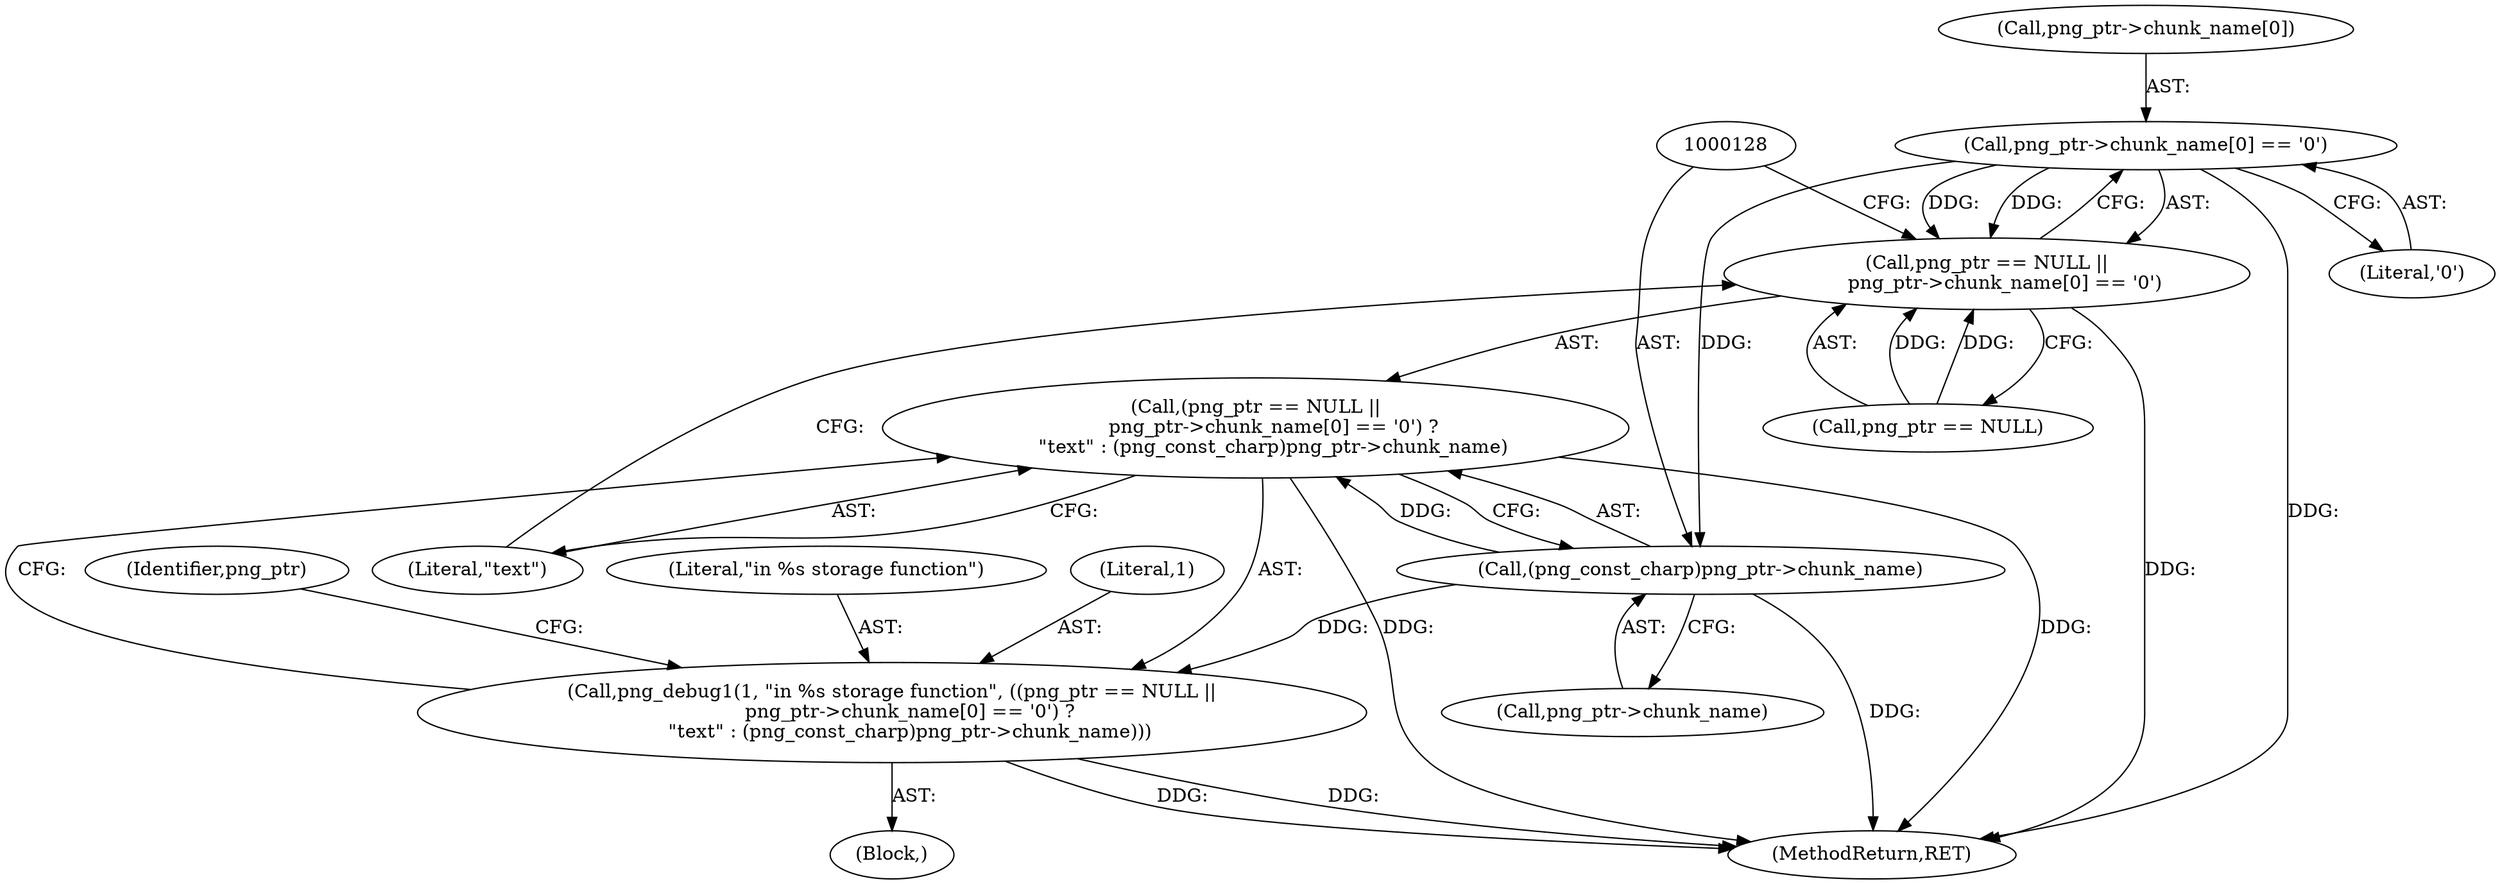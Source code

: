digraph "0_Chrome_7f3d85b096f66870a15b37c2f40b219b2e292693_23@array" {
"1000119" [label="(Call,png_ptr->chunk_name[0] == '\0')"];
"1000115" [label="(Call,png_ptr == NULL ||\n      png_ptr->chunk_name[0] == '\0')"];
"1000127" [label="(Call,(png_const_charp)png_ptr->chunk_name)"];
"1000111" [label="(Call,png_debug1(1, \"in %s storage function\", ((png_ptr == NULL ||\n      png_ptr->chunk_name[0] == '\0') ?\n      \"text\" : (png_const_charp)png_ptr->chunk_name)))"];
"1000114" [label="(Call,(png_ptr == NULL ||\n      png_ptr->chunk_name[0] == '\0') ?\n      \"text\" : (png_const_charp)png_ptr->chunk_name)"];
"1000119" [label="(Call,png_ptr->chunk_name[0] == '\0')"];
"1000135" [label="(Identifier,png_ptr)"];
"1000126" [label="(Literal,\"text\")"];
"1000689" [label="(MethodReturn,RET)"];
"1000129" [label="(Call,png_ptr->chunk_name)"];
"1000120" [label="(Call,png_ptr->chunk_name[0])"];
"1000125" [label="(Literal,'\0')"];
"1000116" [label="(Call,png_ptr == NULL)"];
"1000109" [label="(Block,)"];
"1000111" [label="(Call,png_debug1(1, \"in %s storage function\", ((png_ptr == NULL ||\n      png_ptr->chunk_name[0] == '\0') ?\n      \"text\" : (png_const_charp)png_ptr->chunk_name)))"];
"1000113" [label="(Literal,\"in %s storage function\")"];
"1000115" [label="(Call,png_ptr == NULL ||\n      png_ptr->chunk_name[0] == '\0')"];
"1000112" [label="(Literal,1)"];
"1000127" [label="(Call,(png_const_charp)png_ptr->chunk_name)"];
"1000114" [label="(Call,(png_ptr == NULL ||\n      png_ptr->chunk_name[0] == '\0') ?\n      \"text\" : (png_const_charp)png_ptr->chunk_name)"];
"1000119" -> "1000115"  [label="AST: "];
"1000119" -> "1000125"  [label="CFG: "];
"1000120" -> "1000119"  [label="AST: "];
"1000125" -> "1000119"  [label="AST: "];
"1000115" -> "1000119"  [label="CFG: "];
"1000119" -> "1000689"  [label="DDG: "];
"1000119" -> "1000115"  [label="DDG: "];
"1000119" -> "1000115"  [label="DDG: "];
"1000119" -> "1000127"  [label="DDG: "];
"1000115" -> "1000114"  [label="AST: "];
"1000115" -> "1000116"  [label="CFG: "];
"1000116" -> "1000115"  [label="AST: "];
"1000126" -> "1000115"  [label="CFG: "];
"1000128" -> "1000115"  [label="CFG: "];
"1000115" -> "1000689"  [label="DDG: "];
"1000116" -> "1000115"  [label="DDG: "];
"1000116" -> "1000115"  [label="DDG: "];
"1000127" -> "1000114"  [label="AST: "];
"1000127" -> "1000129"  [label="CFG: "];
"1000128" -> "1000127"  [label="AST: "];
"1000129" -> "1000127"  [label="AST: "];
"1000114" -> "1000127"  [label="CFG: "];
"1000127" -> "1000689"  [label="DDG: "];
"1000127" -> "1000111"  [label="DDG: "];
"1000127" -> "1000114"  [label="DDG: "];
"1000111" -> "1000109"  [label="AST: "];
"1000111" -> "1000114"  [label="CFG: "];
"1000112" -> "1000111"  [label="AST: "];
"1000113" -> "1000111"  [label="AST: "];
"1000114" -> "1000111"  [label="AST: "];
"1000135" -> "1000111"  [label="CFG: "];
"1000111" -> "1000689"  [label="DDG: "];
"1000111" -> "1000689"  [label="DDG: "];
"1000114" -> "1000126"  [label="CFG: "];
"1000126" -> "1000114"  [label="AST: "];
"1000114" -> "1000689"  [label="DDG: "];
"1000114" -> "1000689"  [label="DDG: "];
}

